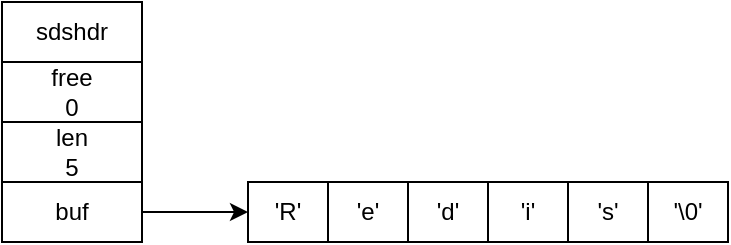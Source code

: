 <mxfile version="12.4.8" type="github">
  <diagram id="wRPfoREpmixUg6re55_-" name="Page-1">
    <mxGraphModel dx="813" dy="441" grid="0" gridSize="10" guides="1" tooltips="1" connect="1" arrows="1" fold="1" page="1" pageScale="1" pageWidth="827" pageHeight="1169" math="0" shadow="0">
      <root>
        <mxCell id="0"/>
        <mxCell id="1" parent="0"/>
        <mxCell id="ow5GzaiBG2YinRflVp9T-1" value="sdshdr" style="rounded=0;whiteSpace=wrap;html=1;fillColor=#ffffff;" vertex="1" parent="1">
          <mxGeometry x="90" y="110" width="70" height="30" as="geometry"/>
        </mxCell>
        <mxCell id="ow5GzaiBG2YinRflVp9T-2" value="free&lt;br&gt;0" style="rounded=0;whiteSpace=wrap;html=1;fillColor=#ffffff;" vertex="1" parent="1">
          <mxGeometry x="90" y="140" width="70" height="30" as="geometry"/>
        </mxCell>
        <mxCell id="ow5GzaiBG2YinRflVp9T-3" value="len&lt;br&gt;5" style="rounded=0;whiteSpace=wrap;html=1;fillColor=#ffffff;" vertex="1" parent="1">
          <mxGeometry x="90" y="170" width="70" height="30" as="geometry"/>
        </mxCell>
        <mxCell id="ow5GzaiBG2YinRflVp9T-11" style="edgeStyle=orthogonalEdgeStyle;rounded=0;orthogonalLoop=1;jettySize=auto;html=1;entryX=0;entryY=0.5;entryDx=0;entryDy=0;" edge="1" parent="1" source="ow5GzaiBG2YinRflVp9T-4" target="ow5GzaiBG2YinRflVp9T-5">
          <mxGeometry relative="1" as="geometry"/>
        </mxCell>
        <mxCell id="ow5GzaiBG2YinRflVp9T-4" value="buf" style="rounded=0;whiteSpace=wrap;html=1;fillColor=#ffffff;" vertex="1" parent="1">
          <mxGeometry x="90" y="200" width="70" height="30" as="geometry"/>
        </mxCell>
        <mxCell id="ow5GzaiBG2YinRflVp9T-5" value="&#39;R&#39;" style="rounded=0;whiteSpace=wrap;html=1;fillColor=#ffffff;" vertex="1" parent="1">
          <mxGeometry x="213" y="200" width="40" height="30" as="geometry"/>
        </mxCell>
        <mxCell id="ow5GzaiBG2YinRflVp9T-6" value="&#39;e&#39;" style="rounded=0;whiteSpace=wrap;html=1;fillColor=#ffffff;" vertex="1" parent="1">
          <mxGeometry x="253" y="200" width="40" height="30" as="geometry"/>
        </mxCell>
        <mxCell id="ow5GzaiBG2YinRflVp9T-7" value="&#39;d&#39;" style="rounded=0;whiteSpace=wrap;html=1;fillColor=#ffffff;" vertex="1" parent="1">
          <mxGeometry x="293" y="200" width="40" height="30" as="geometry"/>
        </mxCell>
        <mxCell id="ow5GzaiBG2YinRflVp9T-8" value="&#39;i&#39;" style="rounded=0;whiteSpace=wrap;html=1;fillColor=#ffffff;" vertex="1" parent="1">
          <mxGeometry x="333" y="200" width="40" height="30" as="geometry"/>
        </mxCell>
        <mxCell id="ow5GzaiBG2YinRflVp9T-9" value="&#39;s&#39;" style="rounded=0;whiteSpace=wrap;html=1;fillColor=#ffffff;" vertex="1" parent="1">
          <mxGeometry x="373" y="200" width="40" height="30" as="geometry"/>
        </mxCell>
        <mxCell id="ow5GzaiBG2YinRflVp9T-10" value="&#39;\0&#39;" style="rounded=0;whiteSpace=wrap;html=1;fillColor=#ffffff;" vertex="1" parent="1">
          <mxGeometry x="413" y="200" width="40" height="30" as="geometry"/>
        </mxCell>
      </root>
    </mxGraphModel>
  </diagram>
</mxfile>
